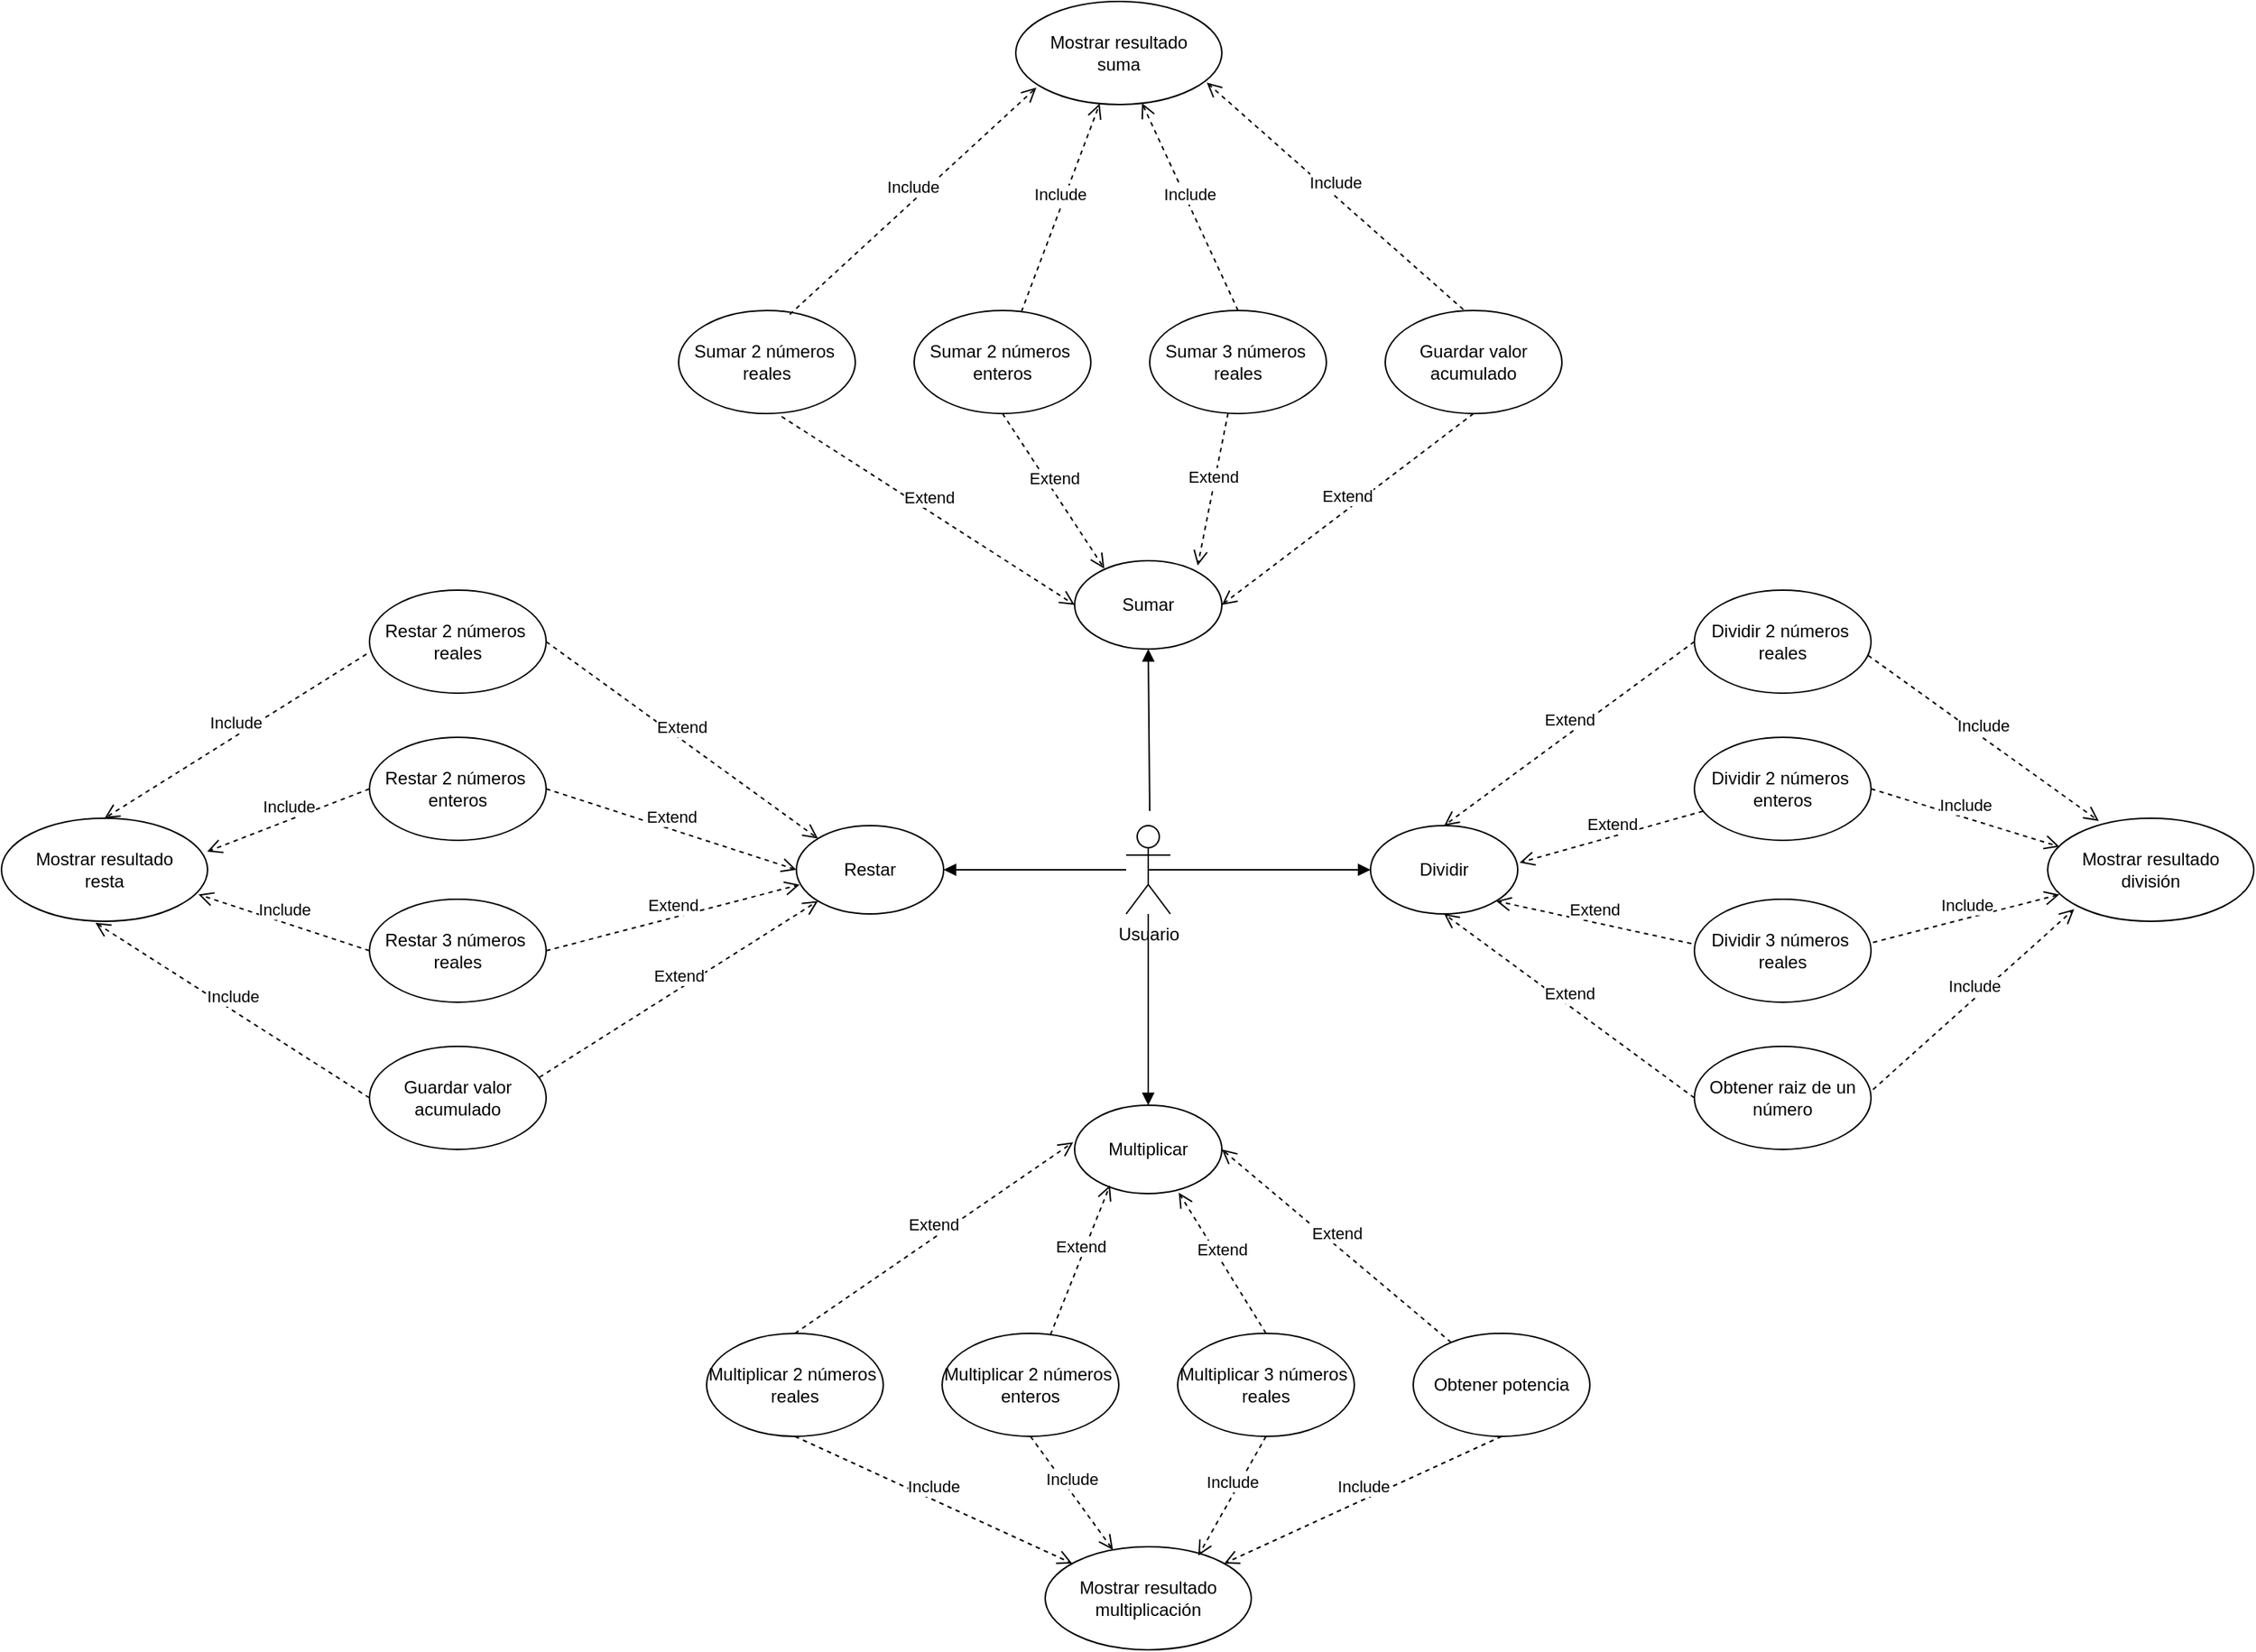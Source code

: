 <mxfile version="17.1.0" type="google"><diagram id="y27rKU8UIrgEjqv9_8bv" name="Page-1"><mxGraphModel grid="1" gridSize="10" guides="1" tooltips="1" connect="1" arrows="1" page="1" fold="1" pageScale="1" pageWidth="827" pageHeight="1169" math="0" shadow="0"><root><mxCell id="0"/><mxCell id="1" parent="0"/><mxCell id="l227BqxRGACW6b5v8CiU-1" value="Usuario" style="shape=umlActor;verticalLabelPosition=bottom;verticalAlign=top;html=1;outlineConnect=0;" vertex="1" parent="1"><mxGeometry x="384" y="170" width="30" height="60" as="geometry"/></mxCell><mxCell id="l227BqxRGACW6b5v8CiU-7" value="Sumar" style="ellipse;whiteSpace=wrap;html=1;" vertex="1" parent="1"><mxGeometry x="349" y="-10" width="100" height="60" as="geometry"/></mxCell><mxCell id="l227BqxRGACW6b5v8CiU-8" value="Restar" style="ellipse;whiteSpace=wrap;html=1;" vertex="1" parent="1"><mxGeometry x="160" y="170" width="100" height="60" as="geometry"/></mxCell><mxCell id="l227BqxRGACW6b5v8CiU-9" value="Multiplicar" style="ellipse;whiteSpace=wrap;html=1;" vertex="1" parent="1"><mxGeometry x="349" y="360" width="100" height="60" as="geometry"/></mxCell><mxCell id="l227BqxRGACW6b5v8CiU-10" value="Dividir" style="ellipse;whiteSpace=wrap;html=1;" vertex="1" parent="1"><mxGeometry x="550" y="170" width="100" height="60" as="geometry"/></mxCell><mxCell id="l227BqxRGACW6b5v8CiU-11" value="" style="html=1;verticalAlign=bottom;endArrow=block;rounded=0;entryX=0.5;entryY=1;entryDx=0;entryDy=0;" edge="1" parent="1" target="l227BqxRGACW6b5v8CiU-7"><mxGeometry width="80" relative="1" as="geometry"><mxPoint x="400" y="160" as="sourcePoint"/><mxPoint x="450" y="370" as="targetPoint"/></mxGeometry></mxCell><mxCell id="l227BqxRGACW6b5v8CiU-12" value="" style="html=1;verticalAlign=bottom;endArrow=block;rounded=0;exitX=0.5;exitY=0.5;exitDx=0;exitDy=0;entryX=0;entryY=0.5;entryDx=0;entryDy=0;exitPerimeter=0;" edge="1" parent="1" source="l227BqxRGACW6b5v8CiU-1" target="l227BqxRGACW6b5v8CiU-10"><mxGeometry width="80" relative="1" as="geometry"><mxPoint x="475" y="245" as="sourcePoint"/><mxPoint x="90" y="370.0" as="targetPoint"/></mxGeometry></mxCell><mxCell id="l227BqxRGACW6b5v8CiU-13" value="" style="html=1;verticalAlign=bottom;endArrow=block;rounded=0;entryX=0.5;entryY=0;entryDx=0;entryDy=0;" edge="1" parent="1" source="l227BqxRGACW6b5v8CiU-1" target="l227BqxRGACW6b5v8CiU-9"><mxGeometry width="80" relative="1" as="geometry"><mxPoint x="436.08" y="276.78" as="sourcePoint"/><mxPoint x="710" y="370.0" as="targetPoint"/></mxGeometry></mxCell><mxCell id="l227BqxRGACW6b5v8CiU-14" value="" style="html=1;verticalAlign=bottom;endArrow=block;rounded=0;entryX=1;entryY=0.5;entryDx=0;entryDy=0;" edge="1" parent="1" source="l227BqxRGACW6b5v8CiU-1" target="l227BqxRGACW6b5v8CiU-8"><mxGeometry width="80" relative="1" as="geometry"><mxPoint x="364.4" y="275.38" as="sourcePoint"/><mxPoint x="520" y="370.0" as="targetPoint"/></mxGeometry></mxCell><mxCell id="l227BqxRGACW6b5v8CiU-15" value="Sumar 2 números&amp;nbsp; reales" style="ellipse;whiteSpace=wrap;html=1;" vertex="1" parent="1"><mxGeometry x="80" y="-180" width="120" height="70" as="geometry"/></mxCell><mxCell id="l227BqxRGACW6b5v8CiU-16" value="Sumar 2 números&amp;nbsp; enteros" style="ellipse;whiteSpace=wrap;html=1;" vertex="1" parent="1"><mxGeometry x="240" y="-180" width="120" height="70" as="geometry"/></mxCell><mxCell id="l227BqxRGACW6b5v8CiU-17" value="Sumar 3 números&amp;nbsp; reales" style="ellipse;whiteSpace=wrap;html=1;" vertex="1" parent="1"><mxGeometry x="400" y="-180" width="120" height="70" as="geometry"/></mxCell><mxCell id="l227BqxRGACW6b5v8CiU-18" value="Guardar valor acumulado" style="ellipse;whiteSpace=wrap;html=1;" vertex="1" parent="1"><mxGeometry x="560" y="-180" width="120" height="70" as="geometry"/></mxCell><mxCell id="l227BqxRGACW6b5v8CiU-19" value="Extend" style="html=1;verticalAlign=bottom;endArrow=open;dashed=1;endSize=8;rounded=0;entryX=0;entryY=0.5;entryDx=0;entryDy=0;exitX=0.583;exitY=1.029;exitDx=0;exitDy=0;exitPerimeter=0;" edge="1" parent="1" source="l227BqxRGACW6b5v8CiU-15" target="l227BqxRGACW6b5v8CiU-7"><mxGeometry relative="1" as="geometry"><mxPoint x="210" y="-50" as="sourcePoint"/><mxPoint x="170" y="20" as="targetPoint"/></mxGeometry></mxCell><mxCell id="l227BqxRGACW6b5v8CiU-20" value="Extend" style="html=1;verticalAlign=bottom;endArrow=open;dashed=1;endSize=8;rounded=0;entryX=0.202;entryY=0.089;entryDx=0;entryDy=0;exitX=0.5;exitY=1;exitDx=0;exitDy=0;entryPerimeter=0;" edge="1" parent="1" source="l227BqxRGACW6b5v8CiU-16" target="l227BqxRGACW6b5v8CiU-7"><mxGeometry relative="1" as="geometry"><mxPoint x="159.96" y="-97.97" as="sourcePoint"/><mxPoint x="359" y="30" as="targetPoint"/></mxGeometry></mxCell><mxCell id="l227BqxRGACW6b5v8CiU-21" value="Extend" style="html=1;verticalAlign=bottom;endArrow=open;dashed=1;endSize=8;rounded=0;entryX=0.836;entryY=0.055;entryDx=0;entryDy=0;entryPerimeter=0;" edge="1" parent="1" source="l227BqxRGACW6b5v8CiU-17" target="l227BqxRGACW6b5v8CiU-7"><mxGeometry relative="1" as="geometry"><mxPoint x="169.96" y="-87.97" as="sourcePoint"/><mxPoint x="369" y="40" as="targetPoint"/></mxGeometry></mxCell><mxCell id="l227BqxRGACW6b5v8CiU-22" value="Extend" style="html=1;verticalAlign=bottom;endArrow=open;dashed=1;endSize=8;rounded=0;entryX=1;entryY=0.5;entryDx=0;entryDy=0;exitX=0.5;exitY=1;exitDx=0;exitDy=0;" edge="1" parent="1" source="l227BqxRGACW6b5v8CiU-18" target="l227BqxRGACW6b5v8CiU-7"><mxGeometry relative="1" as="geometry"><mxPoint x="179.96" y="-77.97" as="sourcePoint"/><mxPoint x="379" y="50" as="targetPoint"/></mxGeometry></mxCell><mxCell id="l227BqxRGACW6b5v8CiU-23" value="Restar 2 números&amp;nbsp; reales" style="ellipse;whiteSpace=wrap;html=1;" vertex="1" parent="1"><mxGeometry x="-130" y="10" width="120" height="70" as="geometry"/></mxCell><mxCell id="l227BqxRGACW6b5v8CiU-24" value="Restar&amp;nbsp;2 números&amp;nbsp; enteros" style="ellipse;whiteSpace=wrap;html=1;" vertex="1" parent="1"><mxGeometry x="-130" y="110" width="120" height="70" as="geometry"/></mxCell><mxCell id="l227BqxRGACW6b5v8CiU-25" value="Restar&amp;nbsp;3 números&amp;nbsp; reales" style="ellipse;whiteSpace=wrap;html=1;" vertex="1" parent="1"><mxGeometry x="-130" y="220" width="120" height="70" as="geometry"/></mxCell><mxCell id="l227BqxRGACW6b5v8CiU-26" value="Guardar valor acumulado" style="ellipse;whiteSpace=wrap;html=1;" vertex="1" parent="1"><mxGeometry x="-130" y="320" width="120" height="70" as="geometry"/></mxCell><mxCell id="l227BqxRGACW6b5v8CiU-27" value="Multiplicar 2 números&amp;nbsp; reales" style="ellipse;whiteSpace=wrap;html=1;" vertex="1" parent="1"><mxGeometry x="99" y="515" width="120" height="70" as="geometry"/></mxCell><mxCell id="l227BqxRGACW6b5v8CiU-28" value="Multiplicar&amp;nbsp;2 números&amp;nbsp; enteros" style="ellipse;whiteSpace=wrap;html=1;" vertex="1" parent="1"><mxGeometry x="259" y="515" width="120" height="70" as="geometry"/></mxCell><mxCell id="l227BqxRGACW6b5v8CiU-29" value="Multiplicar&amp;nbsp;3 números&amp;nbsp; reales" style="ellipse;whiteSpace=wrap;html=1;" vertex="1" parent="1"><mxGeometry x="419" y="515" width="120" height="70" as="geometry"/></mxCell><mxCell id="l227BqxRGACW6b5v8CiU-30" value="Obtener potencia" style="ellipse;whiteSpace=wrap;html=1;" vertex="1" parent="1"><mxGeometry x="579" y="515" width="120" height="70" as="geometry"/></mxCell><mxCell id="l227BqxRGACW6b5v8CiU-31" value="Dividir 2 números&amp;nbsp; reales" style="ellipse;whiteSpace=wrap;html=1;" vertex="1" parent="1"><mxGeometry x="770" y="10" width="120" height="70" as="geometry"/></mxCell><mxCell id="l227BqxRGACW6b5v8CiU-32" value="Dividir 2 números&amp;nbsp; enteros" style="ellipse;whiteSpace=wrap;html=1;" vertex="1" parent="1"><mxGeometry x="770" y="110" width="120" height="70" as="geometry"/></mxCell><mxCell id="l227BqxRGACW6b5v8CiU-33" value="Dividir 3 números&amp;nbsp; reales" style="ellipse;whiteSpace=wrap;html=1;" vertex="1" parent="1"><mxGeometry x="770" y="220" width="120" height="70" as="geometry"/></mxCell><mxCell id="l227BqxRGACW6b5v8CiU-34" value="Obtener raiz de un número" style="ellipse;whiteSpace=wrap;html=1;" vertex="1" parent="1"><mxGeometry x="770" y="320" width="120" height="70" as="geometry"/></mxCell><mxCell id="l227BqxRGACW6b5v8CiU-35" value="Extend" style="html=1;verticalAlign=bottom;endArrow=open;dashed=1;endSize=8;rounded=0;entryX=0.5;entryY=0;entryDx=0;entryDy=0;exitX=0;exitY=0.5;exitDx=0;exitDy=0;" edge="1" parent="1" source="l227BqxRGACW6b5v8CiU-31" target="l227BqxRGACW6b5v8CiU-10"><mxGeometry relative="1" as="geometry"><mxPoint x="630" y="-100" as="sourcePoint"/><mxPoint x="459" y="30.0" as="targetPoint"/></mxGeometry></mxCell><mxCell id="l227BqxRGACW6b5v8CiU-36" value="Extend" style="html=1;verticalAlign=bottom;endArrow=open;dashed=1;endSize=8;rounded=0;entryX=1.013;entryY=0.419;entryDx=0;entryDy=0;entryPerimeter=0;" edge="1" parent="1" source="l227BqxRGACW6b5v8CiU-32" target="l227BqxRGACW6b5v8CiU-10"><mxGeometry relative="1" as="geometry"><mxPoint x="640" y="-90" as="sourcePoint"/><mxPoint x="469" y="40.0" as="targetPoint"/></mxGeometry></mxCell><mxCell id="l227BqxRGACW6b5v8CiU-37" value="Extend" style="html=1;verticalAlign=bottom;endArrow=open;dashed=1;endSize=8;rounded=0;entryX=1;entryY=1;entryDx=0;entryDy=0;exitX=-0.017;exitY=0.431;exitDx=0;exitDy=0;exitPerimeter=0;" edge="1" parent="1" source="l227BqxRGACW6b5v8CiU-33" target="l227BqxRGACW6b5v8CiU-10"><mxGeometry relative="1" as="geometry"><mxPoint x="650" y="-80" as="sourcePoint"/><mxPoint x="479" y="50.0" as="targetPoint"/></mxGeometry></mxCell><mxCell id="l227BqxRGACW6b5v8CiU-38" value="Extend" style="html=1;verticalAlign=bottom;endArrow=open;dashed=1;endSize=8;rounded=0;entryX=0.5;entryY=1;entryDx=0;entryDy=0;exitX=0;exitY=0.5;exitDx=0;exitDy=0;" edge="1" parent="1" source="l227BqxRGACW6b5v8CiU-34" target="l227BqxRGACW6b5v8CiU-10"><mxGeometry relative="1" as="geometry"><mxPoint x="660" y="-70" as="sourcePoint"/><mxPoint x="489" y="60.0" as="targetPoint"/></mxGeometry></mxCell><mxCell id="l227BqxRGACW6b5v8CiU-39" value="Extend" style="html=1;verticalAlign=bottom;endArrow=open;dashed=1;endSize=8;rounded=0;entryX=0;entryY=0;entryDx=0;entryDy=0;exitX=1;exitY=0.5;exitDx=0;exitDy=0;" edge="1" parent="1" source="l227BqxRGACW6b5v8CiU-23" target="l227BqxRGACW6b5v8CiU-8"><mxGeometry relative="1" as="geometry"><mxPoint x="670" y="-60" as="sourcePoint"/><mxPoint x="499" y="70.0" as="targetPoint"/></mxGeometry></mxCell><mxCell id="l227BqxRGACW6b5v8CiU-40" value="Extend" style="html=1;verticalAlign=bottom;endArrow=open;dashed=1;endSize=8;rounded=0;entryX=0;entryY=0.5;entryDx=0;entryDy=0;exitX=1;exitY=0.5;exitDx=0;exitDy=0;" edge="1" parent="1" source="l227BqxRGACW6b5v8CiU-24" target="l227BqxRGACW6b5v8CiU-8"><mxGeometry relative="1" as="geometry"><mxPoint y="55.0" as="sourcePoint"/><mxPoint x="184.645" y="188.787" as="targetPoint"/></mxGeometry></mxCell><mxCell id="l227BqxRGACW6b5v8CiU-41" value="Extend" style="html=1;verticalAlign=bottom;endArrow=open;dashed=1;endSize=8;rounded=0;entryX=0.022;entryY=0.669;entryDx=0;entryDy=0;exitX=1;exitY=0.5;exitDx=0;exitDy=0;entryPerimeter=0;" edge="1" parent="1" source="l227BqxRGACW6b5v8CiU-25" target="l227BqxRGACW6b5v8CiU-8"><mxGeometry relative="1" as="geometry"><mxPoint x="10" y="65.0" as="sourcePoint"/><mxPoint x="194.645" y="198.787" as="targetPoint"/></mxGeometry></mxCell><mxCell id="l227BqxRGACW6b5v8CiU-42" value="Extend" style="html=1;verticalAlign=bottom;endArrow=open;dashed=1;endSize=8;rounded=0;entryX=0;entryY=1;entryDx=0;entryDy=0;exitX=0.962;exitY=0.3;exitDx=0;exitDy=0;exitPerimeter=0;" edge="1" parent="1" source="l227BqxRGACW6b5v8CiU-26" target="l227BqxRGACW6b5v8CiU-8"><mxGeometry relative="1" as="geometry"><mxPoint x="20" y="75.0" as="sourcePoint"/><mxPoint x="204.645" y="208.787" as="targetPoint"/></mxGeometry></mxCell><mxCell id="l227BqxRGACW6b5v8CiU-43" value="Extend" style="html=1;verticalAlign=bottom;endArrow=open;dashed=1;endSize=8;rounded=0;entryX=-0.01;entryY=0.419;entryDx=0;entryDy=0;entryPerimeter=0;exitX=0.5;exitY=0;exitDx=0;exitDy=0;" edge="1" parent="1" source="l227BqxRGACW6b5v8CiU-27" target="l227BqxRGACW6b5v8CiU-9"><mxGeometry relative="1" as="geometry"><mxPoint x="120" y="330" as="sourcePoint"/><mxPoint x="214.645" y="218.787" as="targetPoint"/></mxGeometry></mxCell><mxCell id="l227BqxRGACW6b5v8CiU-44" value="Extend" style="html=1;verticalAlign=bottom;endArrow=open;dashed=1;endSize=8;rounded=0;entryX=0.24;entryY=0.906;entryDx=0;entryDy=0;entryPerimeter=0;" edge="1" parent="1" source="l227BqxRGACW6b5v8CiU-28" target="l227BqxRGACW6b5v8CiU-9"><mxGeometry relative="1" as="geometry"><mxPoint x="169" y="525" as="sourcePoint"/><mxPoint x="358" y="395.14" as="targetPoint"/></mxGeometry></mxCell><mxCell id="l227BqxRGACW6b5v8CiU-45" value="Extend" style="html=1;verticalAlign=bottom;endArrow=open;dashed=1;endSize=8;rounded=0;entryX=0.707;entryY=0.989;entryDx=0;entryDy=0;entryPerimeter=0;exitX=0.5;exitY=0;exitDx=0;exitDy=0;" edge="1" parent="1" source="l227BqxRGACW6b5v8CiU-29" target="l227BqxRGACW6b5v8CiU-9"><mxGeometry relative="1" as="geometry"><mxPoint x="179" y="535" as="sourcePoint"/><mxPoint x="368" y="405.14" as="targetPoint"/></mxGeometry></mxCell><mxCell id="l227BqxRGACW6b5v8CiU-46" value="Extend" style="html=1;verticalAlign=bottom;endArrow=open;dashed=1;endSize=8;rounded=0;entryX=1;entryY=0.5;entryDx=0;entryDy=0;" edge="1" parent="1" source="l227BqxRGACW6b5v8CiU-30" target="l227BqxRGACW6b5v8CiU-9"><mxGeometry relative="1" as="geometry"><mxPoint x="189" y="545" as="sourcePoint"/><mxPoint x="378" y="415.14" as="targetPoint"/></mxGeometry></mxCell><mxCell id="l227BqxRGACW6b5v8CiU-47" value="Include" style="html=1;verticalAlign=bottom;endArrow=open;dashed=1;endSize=8;rounded=0;" edge="1" parent="1" source="l227BqxRGACW6b5v8CiU-16" target="l227BqxRGACW6b5v8CiU-48"><mxGeometry relative="1" as="geometry"><mxPoint x="430" y="-90" as="sourcePoint"/><mxPoint x="310" y="-330" as="targetPoint"/></mxGeometry></mxCell><mxCell id="l227BqxRGACW6b5v8CiU-48" value="Mostrar resultado &lt;br&gt;suma" style="ellipse;whiteSpace=wrap;html=1;" vertex="1" parent="1"><mxGeometry x="309" y="-390" width="140" height="70" as="geometry"/></mxCell><mxCell id="l227BqxRGACW6b5v8CiU-49" value="Include" style="html=1;verticalAlign=bottom;endArrow=open;dashed=1;endSize=8;rounded=0;exitX=0.5;exitY=0;exitDx=0;exitDy=0;" edge="1" parent="1" source="l227BqxRGACW6b5v8CiU-17" target="l227BqxRGACW6b5v8CiU-48"><mxGeometry relative="1" as="geometry"><mxPoint x="322.861" y="-169.187" as="sourcePoint"/><mxPoint x="376.166" y="-310.593" as="targetPoint"/></mxGeometry></mxCell><mxCell id="l227BqxRGACW6b5v8CiU-50" value="Include" style="html=1;verticalAlign=bottom;endArrow=open;dashed=1;endSize=8;rounded=0;entryX=0.1;entryY=0.836;entryDx=0;entryDy=0;entryPerimeter=0;exitX=0.629;exitY=0.038;exitDx=0;exitDy=0;exitPerimeter=0;" edge="1" parent="1" source="l227BqxRGACW6b5v8CiU-15" target="l227BqxRGACW6b5v8CiU-48"><mxGeometry relative="1" as="geometry"><mxPoint x="332.861" y="-159.187" as="sourcePoint"/><mxPoint x="386.166" y="-300.593" as="targetPoint"/></mxGeometry></mxCell><mxCell id="l227BqxRGACW6b5v8CiU-52" value="Include" style="html=1;verticalAlign=bottom;endArrow=open;dashed=1;endSize=8;rounded=0;entryX=0.927;entryY=0.788;entryDx=0;entryDy=0;entryPerimeter=0;exitX=0.442;exitY=-0.01;exitDx=0;exitDy=0;exitPerimeter=0;" edge="1" parent="1" source="l227BqxRGACW6b5v8CiU-18" target="l227BqxRGACW6b5v8CiU-48"><mxGeometry relative="1" as="geometry"><mxPoint x="342.861" y="-149.187" as="sourcePoint"/><mxPoint x="396.166" y="-290.593" as="targetPoint"/></mxGeometry></mxCell><mxCell id="l227BqxRGACW6b5v8CiU-53" value="Mostrar resultado &lt;br&gt;resta" style="ellipse;whiteSpace=wrap;html=1;" vertex="1" parent="1"><mxGeometry x="-380" y="165" width="140" height="70" as="geometry"/></mxCell><mxCell id="l227BqxRGACW6b5v8CiU-54" value="Mostrar resultado &lt;br&gt;división" style="ellipse;whiteSpace=wrap;html=1;" vertex="1" parent="1"><mxGeometry x="1010" y="165" width="140" height="70" as="geometry"/></mxCell><mxCell id="l227BqxRGACW6b5v8CiU-55" value="Mostrar resultado &lt;br&gt;multiplicación" style="ellipse;whiteSpace=wrap;html=1;" vertex="1" parent="1"><mxGeometry x="329" y="660" width="140" height="70" as="geometry"/></mxCell><mxCell id="l227BqxRGACW6b5v8CiU-56" value="Include" style="html=1;verticalAlign=bottom;endArrow=open;dashed=1;endSize=8;rounded=0;entryX=0.5;entryY=0;entryDx=0;entryDy=0;exitX=-0.017;exitY=0.621;exitDx=0;exitDy=0;exitPerimeter=0;" edge="1" parent="1" source="l227BqxRGACW6b5v8CiU-23" target="l227BqxRGACW6b5v8CiU-53"><mxGeometry relative="1" as="geometry"><mxPoint x="165.48" y="-167.34" as="sourcePoint"/><mxPoint x="333" y="-321.48" as="targetPoint"/></mxGeometry></mxCell><mxCell id="l227BqxRGACW6b5v8CiU-57" value="Include" style="html=1;verticalAlign=bottom;endArrow=open;dashed=1;endSize=8;rounded=0;entryX=0.456;entryY=1.014;entryDx=0;entryDy=0;exitX=0;exitY=0.5;exitDx=0;exitDy=0;entryPerimeter=0;" edge="1" parent="1" source="l227BqxRGACW6b5v8CiU-26" target="l227BqxRGACW6b5v8CiU-53"><mxGeometry relative="1" as="geometry"><mxPoint x="-122.04" y="63.47" as="sourcePoint"/><mxPoint x="-300.0" y="175.0" as="targetPoint"/></mxGeometry></mxCell><mxCell id="l227BqxRGACW6b5v8CiU-58" value="Include" style="html=1;verticalAlign=bottom;endArrow=open;dashed=1;endSize=8;rounded=0;entryX=0.956;entryY=0.74;entryDx=0;entryDy=0;exitX=0;exitY=0.5;exitDx=0;exitDy=0;entryPerimeter=0;" edge="1" parent="1" source="l227BqxRGACW6b5v8CiU-25" target="l227BqxRGACW6b5v8CiU-53"><mxGeometry relative="1" as="geometry"><mxPoint x="-120" y="365" as="sourcePoint"/><mxPoint x="-306.16" y="245.98" as="targetPoint"/></mxGeometry></mxCell><mxCell id="l227BqxRGACW6b5v8CiU-59" value="Include" style="html=1;verticalAlign=bottom;endArrow=open;dashed=1;endSize=8;rounded=0;entryX=0.998;entryY=0.324;entryDx=0;entryDy=0;exitX=0;exitY=0.5;exitDx=0;exitDy=0;entryPerimeter=0;" edge="1" parent="1" source="l227BqxRGACW6b5v8CiU-24" target="l227BqxRGACW6b5v8CiU-53"><mxGeometry relative="1" as="geometry"><mxPoint x="-120" y="265" as="sourcePoint"/><mxPoint x="-236.16" y="226.8" as="targetPoint"/></mxGeometry></mxCell><mxCell id="l227BqxRGACW6b5v8CiU-60" value="Include" style="html=1;verticalAlign=bottom;endArrow=open;dashed=1;endSize=8;rounded=0;entryX=0.248;entryY=0.026;entryDx=0;entryDy=0;exitX=0.983;exitY=0.633;exitDx=0;exitDy=0;entryPerimeter=0;exitPerimeter=0;" edge="1" parent="1" source="l227BqxRGACW6b5v8CiU-31" target="l227BqxRGACW6b5v8CiU-54"><mxGeometry relative="1" as="geometry"><mxPoint x="1056.16" y="148.2" as="sourcePoint"/><mxPoint x="940.0" y="110.0" as="targetPoint"/></mxGeometry></mxCell><mxCell id="l227BqxRGACW6b5v8CiU-61" value="Include" style="html=1;verticalAlign=bottom;endArrow=open;dashed=1;endSize=8;rounded=0;entryX=0.057;entryY=0.276;entryDx=0;entryDy=0;exitX=1;exitY=0.5;exitDx=0;exitDy=0;entryPerimeter=0;" edge="1" parent="1" source="l227BqxRGACW6b5v8CiU-32" target="l227BqxRGACW6b5v8CiU-54"><mxGeometry relative="1" as="geometry"><mxPoint x="897.96" y="64.31" as="sourcePoint"/><mxPoint x="1054.72" y="176.82" as="targetPoint"/></mxGeometry></mxCell><mxCell id="l227BqxRGACW6b5v8CiU-62" value="Include" style="html=1;verticalAlign=bottom;endArrow=open;dashed=1;endSize=8;rounded=0;entryX=0.057;entryY=0.74;entryDx=0;entryDy=0;exitX=1.011;exitY=0.419;exitDx=0;exitDy=0;entryPerimeter=0;exitPerimeter=0;" edge="1" parent="1" source="l227BqxRGACW6b5v8CiU-33" target="l227BqxRGACW6b5v8CiU-54"><mxGeometry relative="1" as="geometry"><mxPoint x="900.0" y="155.0" as="sourcePoint"/><mxPoint x="1027.98" y="194.32" as="targetPoint"/></mxGeometry></mxCell><mxCell id="l227BqxRGACW6b5v8CiU-63" value="Include" style="html=1;verticalAlign=bottom;endArrow=open;dashed=1;endSize=8;rounded=0;entryX=0.057;entryY=0.74;entryDx=0;entryDy=0;exitX=1.011;exitY=0.419;exitDx=0;exitDy=0;entryPerimeter=0;exitPerimeter=0;" edge="1" parent="1" source="l227BqxRGACW6b5v8CiU-34"><mxGeometry relative="1" as="geometry"><mxPoint x="901.32" y="259.33" as="sourcePoint"/><mxPoint x="1027.98" y="226.8" as="targetPoint"/></mxGeometry></mxCell><mxCell id="l227BqxRGACW6b5v8CiU-64" value="Include" style="html=1;verticalAlign=bottom;endArrow=open;dashed=1;endSize=8;rounded=0;exitX=0.5;exitY=1;exitDx=0;exitDy=0;" edge="1" parent="1" source="l227BqxRGACW6b5v8CiU-30" target="l227BqxRGACW6b5v8CiU-55"><mxGeometry relative="1" as="geometry"><mxPoint x="500.0" y="730" as="sourcePoint"/><mxPoint x="636.66" y="607.47" as="targetPoint"/></mxGeometry></mxCell><mxCell id="l227BqxRGACW6b5v8CiU-65" value="Include" style="html=1;verticalAlign=bottom;endArrow=open;dashed=1;endSize=8;rounded=0;exitX=0.5;exitY=1;exitDx=0;exitDy=0;entryX=0.743;entryY=0.086;entryDx=0;entryDy=0;entryPerimeter=0;" edge="1" parent="1" source="l227BqxRGACW6b5v8CiU-29" target="l227BqxRGACW6b5v8CiU-55"><mxGeometry relative="1" as="geometry"><mxPoint x="649" y="595" as="sourcePoint"/><mxPoint x="460.601" y="681.35" as="targetPoint"/></mxGeometry></mxCell><mxCell id="l227BqxRGACW6b5v8CiU-66" value="Include" style="html=1;verticalAlign=bottom;endArrow=open;dashed=1;endSize=8;rounded=0;exitX=0.5;exitY=1;exitDx=0;exitDy=0;" edge="1" parent="1" source="l227BqxRGACW6b5v8CiU-28" target="l227BqxRGACW6b5v8CiU-55"><mxGeometry relative="1" as="geometry"><mxPoint x="489" y="595" as="sourcePoint"/><mxPoint x="443.02" y="676.02" as="targetPoint"/></mxGeometry></mxCell><mxCell id="l227BqxRGACW6b5v8CiU-67" value="Include" style="html=1;verticalAlign=bottom;endArrow=open;dashed=1;endSize=8;rounded=0;exitX=0.5;exitY=1;exitDx=0;exitDy=0;" edge="1" parent="1" source="l227BqxRGACW6b5v8CiU-27" target="l227BqxRGACW6b5v8CiU-55"><mxGeometry relative="1" as="geometry"><mxPoint x="499" y="605" as="sourcePoint"/><mxPoint x="453.02" y="686.02" as="targetPoint"/></mxGeometry></mxCell></root></mxGraphModel></diagram></mxfile>